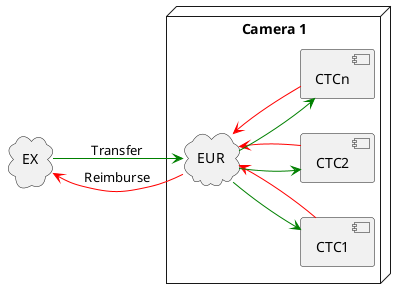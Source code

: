 @startuml
left to right direction

cloud EX {

}

node "Camera 1"  as C1{
  cloud EUR
  component CTC1
  component CTC2
  component CTCn
}


EX -[#green]-> EUR : Transfer
EUR -[#green]-> CTC1
EUR -[#green]-> CTC2
EUR -[#green]-> CTCn

CTC1 -[#red]-> EUR
CTC2 -[#red]-> EUR
CTCn -[#red]-> EUR

EUR -[#red]-> EX : Reimburse
@enduml